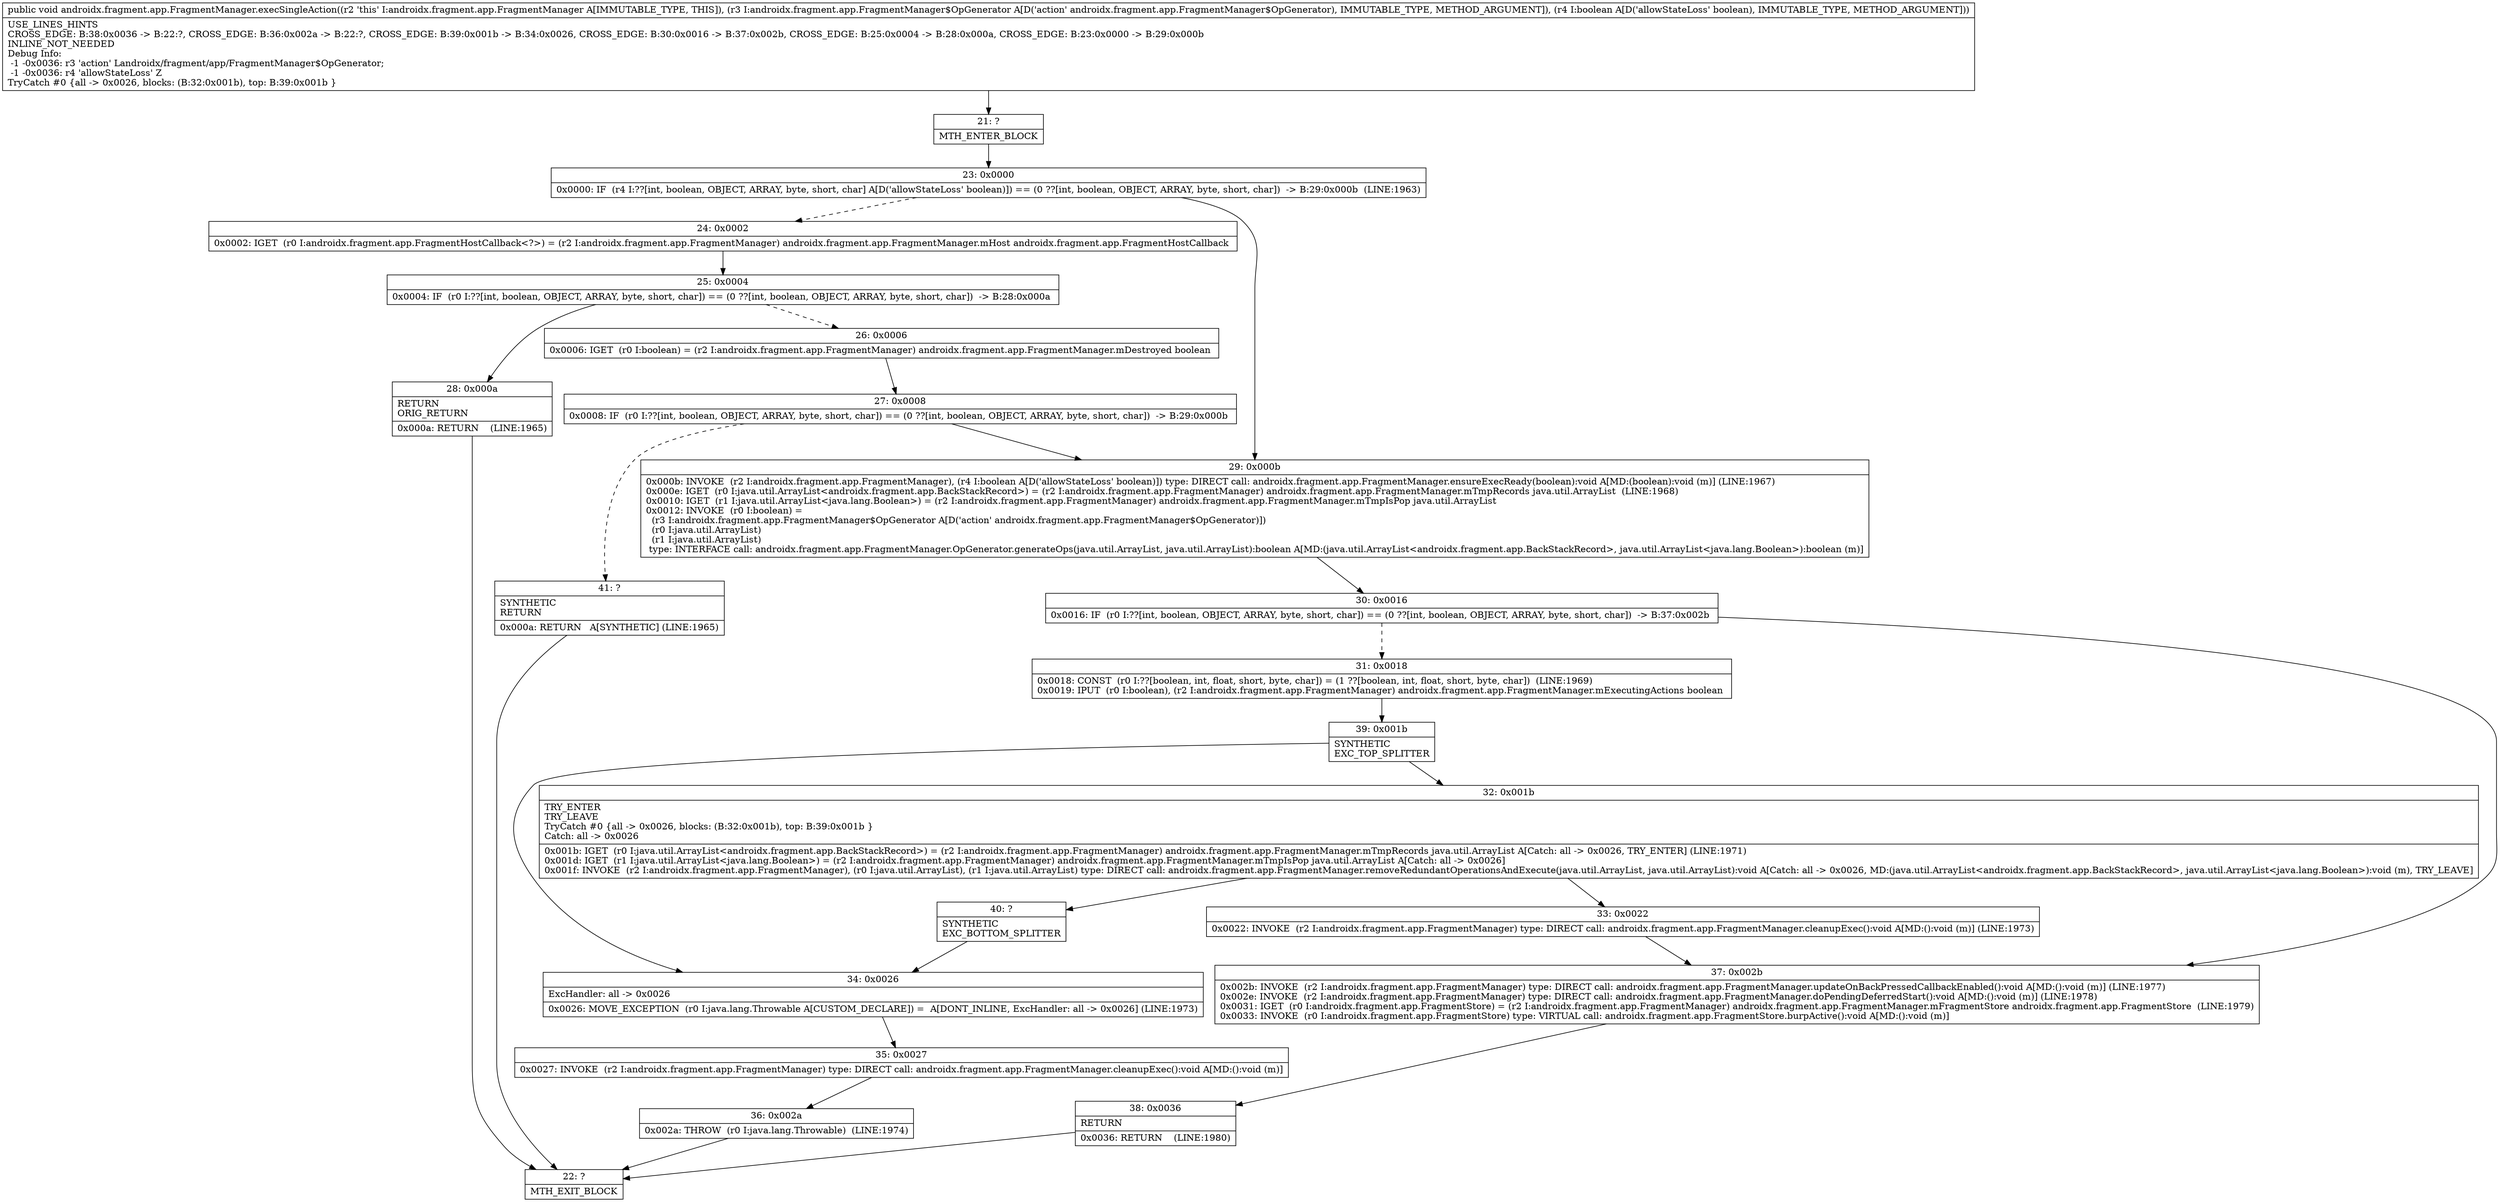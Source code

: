digraph "CFG forandroidx.fragment.app.FragmentManager.execSingleAction(Landroidx\/fragment\/app\/FragmentManager$OpGenerator;Z)V" {
Node_21 [shape=record,label="{21\:\ ?|MTH_ENTER_BLOCK\l}"];
Node_23 [shape=record,label="{23\:\ 0x0000|0x0000: IF  (r4 I:??[int, boolean, OBJECT, ARRAY, byte, short, char] A[D('allowStateLoss' boolean)]) == (0 ??[int, boolean, OBJECT, ARRAY, byte, short, char])  \-\> B:29:0x000b  (LINE:1963)\l}"];
Node_24 [shape=record,label="{24\:\ 0x0002|0x0002: IGET  (r0 I:androidx.fragment.app.FragmentHostCallback\<?\>) = (r2 I:androidx.fragment.app.FragmentManager) androidx.fragment.app.FragmentManager.mHost androidx.fragment.app.FragmentHostCallback \l}"];
Node_25 [shape=record,label="{25\:\ 0x0004|0x0004: IF  (r0 I:??[int, boolean, OBJECT, ARRAY, byte, short, char]) == (0 ??[int, boolean, OBJECT, ARRAY, byte, short, char])  \-\> B:28:0x000a \l}"];
Node_26 [shape=record,label="{26\:\ 0x0006|0x0006: IGET  (r0 I:boolean) = (r2 I:androidx.fragment.app.FragmentManager) androidx.fragment.app.FragmentManager.mDestroyed boolean \l}"];
Node_27 [shape=record,label="{27\:\ 0x0008|0x0008: IF  (r0 I:??[int, boolean, OBJECT, ARRAY, byte, short, char]) == (0 ??[int, boolean, OBJECT, ARRAY, byte, short, char])  \-\> B:29:0x000b \l}"];
Node_41 [shape=record,label="{41\:\ ?|SYNTHETIC\lRETURN\l|0x000a: RETURN   A[SYNTHETIC] (LINE:1965)\l}"];
Node_22 [shape=record,label="{22\:\ ?|MTH_EXIT_BLOCK\l}"];
Node_28 [shape=record,label="{28\:\ 0x000a|RETURN\lORIG_RETURN\l|0x000a: RETURN    (LINE:1965)\l}"];
Node_29 [shape=record,label="{29\:\ 0x000b|0x000b: INVOKE  (r2 I:androidx.fragment.app.FragmentManager), (r4 I:boolean A[D('allowStateLoss' boolean)]) type: DIRECT call: androidx.fragment.app.FragmentManager.ensureExecReady(boolean):void A[MD:(boolean):void (m)] (LINE:1967)\l0x000e: IGET  (r0 I:java.util.ArrayList\<androidx.fragment.app.BackStackRecord\>) = (r2 I:androidx.fragment.app.FragmentManager) androidx.fragment.app.FragmentManager.mTmpRecords java.util.ArrayList  (LINE:1968)\l0x0010: IGET  (r1 I:java.util.ArrayList\<java.lang.Boolean\>) = (r2 I:androidx.fragment.app.FragmentManager) androidx.fragment.app.FragmentManager.mTmpIsPop java.util.ArrayList \l0x0012: INVOKE  (r0 I:boolean) = \l  (r3 I:androidx.fragment.app.FragmentManager$OpGenerator A[D('action' androidx.fragment.app.FragmentManager$OpGenerator)])\l  (r0 I:java.util.ArrayList)\l  (r1 I:java.util.ArrayList)\l type: INTERFACE call: androidx.fragment.app.FragmentManager.OpGenerator.generateOps(java.util.ArrayList, java.util.ArrayList):boolean A[MD:(java.util.ArrayList\<androidx.fragment.app.BackStackRecord\>, java.util.ArrayList\<java.lang.Boolean\>):boolean (m)]\l}"];
Node_30 [shape=record,label="{30\:\ 0x0016|0x0016: IF  (r0 I:??[int, boolean, OBJECT, ARRAY, byte, short, char]) == (0 ??[int, boolean, OBJECT, ARRAY, byte, short, char])  \-\> B:37:0x002b \l}"];
Node_31 [shape=record,label="{31\:\ 0x0018|0x0018: CONST  (r0 I:??[boolean, int, float, short, byte, char]) = (1 ??[boolean, int, float, short, byte, char])  (LINE:1969)\l0x0019: IPUT  (r0 I:boolean), (r2 I:androidx.fragment.app.FragmentManager) androidx.fragment.app.FragmentManager.mExecutingActions boolean \l}"];
Node_39 [shape=record,label="{39\:\ 0x001b|SYNTHETIC\lEXC_TOP_SPLITTER\l}"];
Node_32 [shape=record,label="{32\:\ 0x001b|TRY_ENTER\lTRY_LEAVE\lTryCatch #0 \{all \-\> 0x0026, blocks: (B:32:0x001b), top: B:39:0x001b \}\lCatch: all \-\> 0x0026\l|0x001b: IGET  (r0 I:java.util.ArrayList\<androidx.fragment.app.BackStackRecord\>) = (r2 I:androidx.fragment.app.FragmentManager) androidx.fragment.app.FragmentManager.mTmpRecords java.util.ArrayList A[Catch: all \-\> 0x0026, TRY_ENTER] (LINE:1971)\l0x001d: IGET  (r1 I:java.util.ArrayList\<java.lang.Boolean\>) = (r2 I:androidx.fragment.app.FragmentManager) androidx.fragment.app.FragmentManager.mTmpIsPop java.util.ArrayList A[Catch: all \-\> 0x0026]\l0x001f: INVOKE  (r2 I:androidx.fragment.app.FragmentManager), (r0 I:java.util.ArrayList), (r1 I:java.util.ArrayList) type: DIRECT call: androidx.fragment.app.FragmentManager.removeRedundantOperationsAndExecute(java.util.ArrayList, java.util.ArrayList):void A[Catch: all \-\> 0x0026, MD:(java.util.ArrayList\<androidx.fragment.app.BackStackRecord\>, java.util.ArrayList\<java.lang.Boolean\>):void (m), TRY_LEAVE]\l}"];
Node_33 [shape=record,label="{33\:\ 0x0022|0x0022: INVOKE  (r2 I:androidx.fragment.app.FragmentManager) type: DIRECT call: androidx.fragment.app.FragmentManager.cleanupExec():void A[MD:():void (m)] (LINE:1973)\l}"];
Node_40 [shape=record,label="{40\:\ ?|SYNTHETIC\lEXC_BOTTOM_SPLITTER\l}"];
Node_34 [shape=record,label="{34\:\ 0x0026|ExcHandler: all \-\> 0x0026\l|0x0026: MOVE_EXCEPTION  (r0 I:java.lang.Throwable A[CUSTOM_DECLARE]) =  A[DONT_INLINE, ExcHandler: all \-\> 0x0026] (LINE:1973)\l}"];
Node_35 [shape=record,label="{35\:\ 0x0027|0x0027: INVOKE  (r2 I:androidx.fragment.app.FragmentManager) type: DIRECT call: androidx.fragment.app.FragmentManager.cleanupExec():void A[MD:():void (m)]\l}"];
Node_36 [shape=record,label="{36\:\ 0x002a|0x002a: THROW  (r0 I:java.lang.Throwable)  (LINE:1974)\l}"];
Node_37 [shape=record,label="{37\:\ 0x002b|0x002b: INVOKE  (r2 I:androidx.fragment.app.FragmentManager) type: DIRECT call: androidx.fragment.app.FragmentManager.updateOnBackPressedCallbackEnabled():void A[MD:():void (m)] (LINE:1977)\l0x002e: INVOKE  (r2 I:androidx.fragment.app.FragmentManager) type: DIRECT call: androidx.fragment.app.FragmentManager.doPendingDeferredStart():void A[MD:():void (m)] (LINE:1978)\l0x0031: IGET  (r0 I:androidx.fragment.app.FragmentStore) = (r2 I:androidx.fragment.app.FragmentManager) androidx.fragment.app.FragmentManager.mFragmentStore androidx.fragment.app.FragmentStore  (LINE:1979)\l0x0033: INVOKE  (r0 I:androidx.fragment.app.FragmentStore) type: VIRTUAL call: androidx.fragment.app.FragmentStore.burpActive():void A[MD:():void (m)]\l}"];
Node_38 [shape=record,label="{38\:\ 0x0036|RETURN\l|0x0036: RETURN    (LINE:1980)\l}"];
MethodNode[shape=record,label="{public void androidx.fragment.app.FragmentManager.execSingleAction((r2 'this' I:androidx.fragment.app.FragmentManager A[IMMUTABLE_TYPE, THIS]), (r3 I:androidx.fragment.app.FragmentManager$OpGenerator A[D('action' androidx.fragment.app.FragmentManager$OpGenerator), IMMUTABLE_TYPE, METHOD_ARGUMENT]), (r4 I:boolean A[D('allowStateLoss' boolean), IMMUTABLE_TYPE, METHOD_ARGUMENT]))  | USE_LINES_HINTS\lCROSS_EDGE: B:38:0x0036 \-\> B:22:?, CROSS_EDGE: B:36:0x002a \-\> B:22:?, CROSS_EDGE: B:39:0x001b \-\> B:34:0x0026, CROSS_EDGE: B:30:0x0016 \-\> B:37:0x002b, CROSS_EDGE: B:25:0x0004 \-\> B:28:0x000a, CROSS_EDGE: B:23:0x0000 \-\> B:29:0x000b\lINLINE_NOT_NEEDED\lDebug Info:\l  \-1 \-0x0036: r3 'action' Landroidx\/fragment\/app\/FragmentManager$OpGenerator;\l  \-1 \-0x0036: r4 'allowStateLoss' Z\lTryCatch #0 \{all \-\> 0x0026, blocks: (B:32:0x001b), top: B:39:0x001b \}\l}"];
MethodNode -> Node_21;Node_21 -> Node_23;
Node_23 -> Node_24[style=dashed];
Node_23 -> Node_29;
Node_24 -> Node_25;
Node_25 -> Node_26[style=dashed];
Node_25 -> Node_28;
Node_26 -> Node_27;
Node_27 -> Node_29;
Node_27 -> Node_41[style=dashed];
Node_41 -> Node_22;
Node_28 -> Node_22;
Node_29 -> Node_30;
Node_30 -> Node_31[style=dashed];
Node_30 -> Node_37;
Node_31 -> Node_39;
Node_39 -> Node_32;
Node_39 -> Node_34;
Node_32 -> Node_33;
Node_32 -> Node_40;
Node_33 -> Node_37;
Node_40 -> Node_34;
Node_34 -> Node_35;
Node_35 -> Node_36;
Node_36 -> Node_22;
Node_37 -> Node_38;
Node_38 -> Node_22;
}

